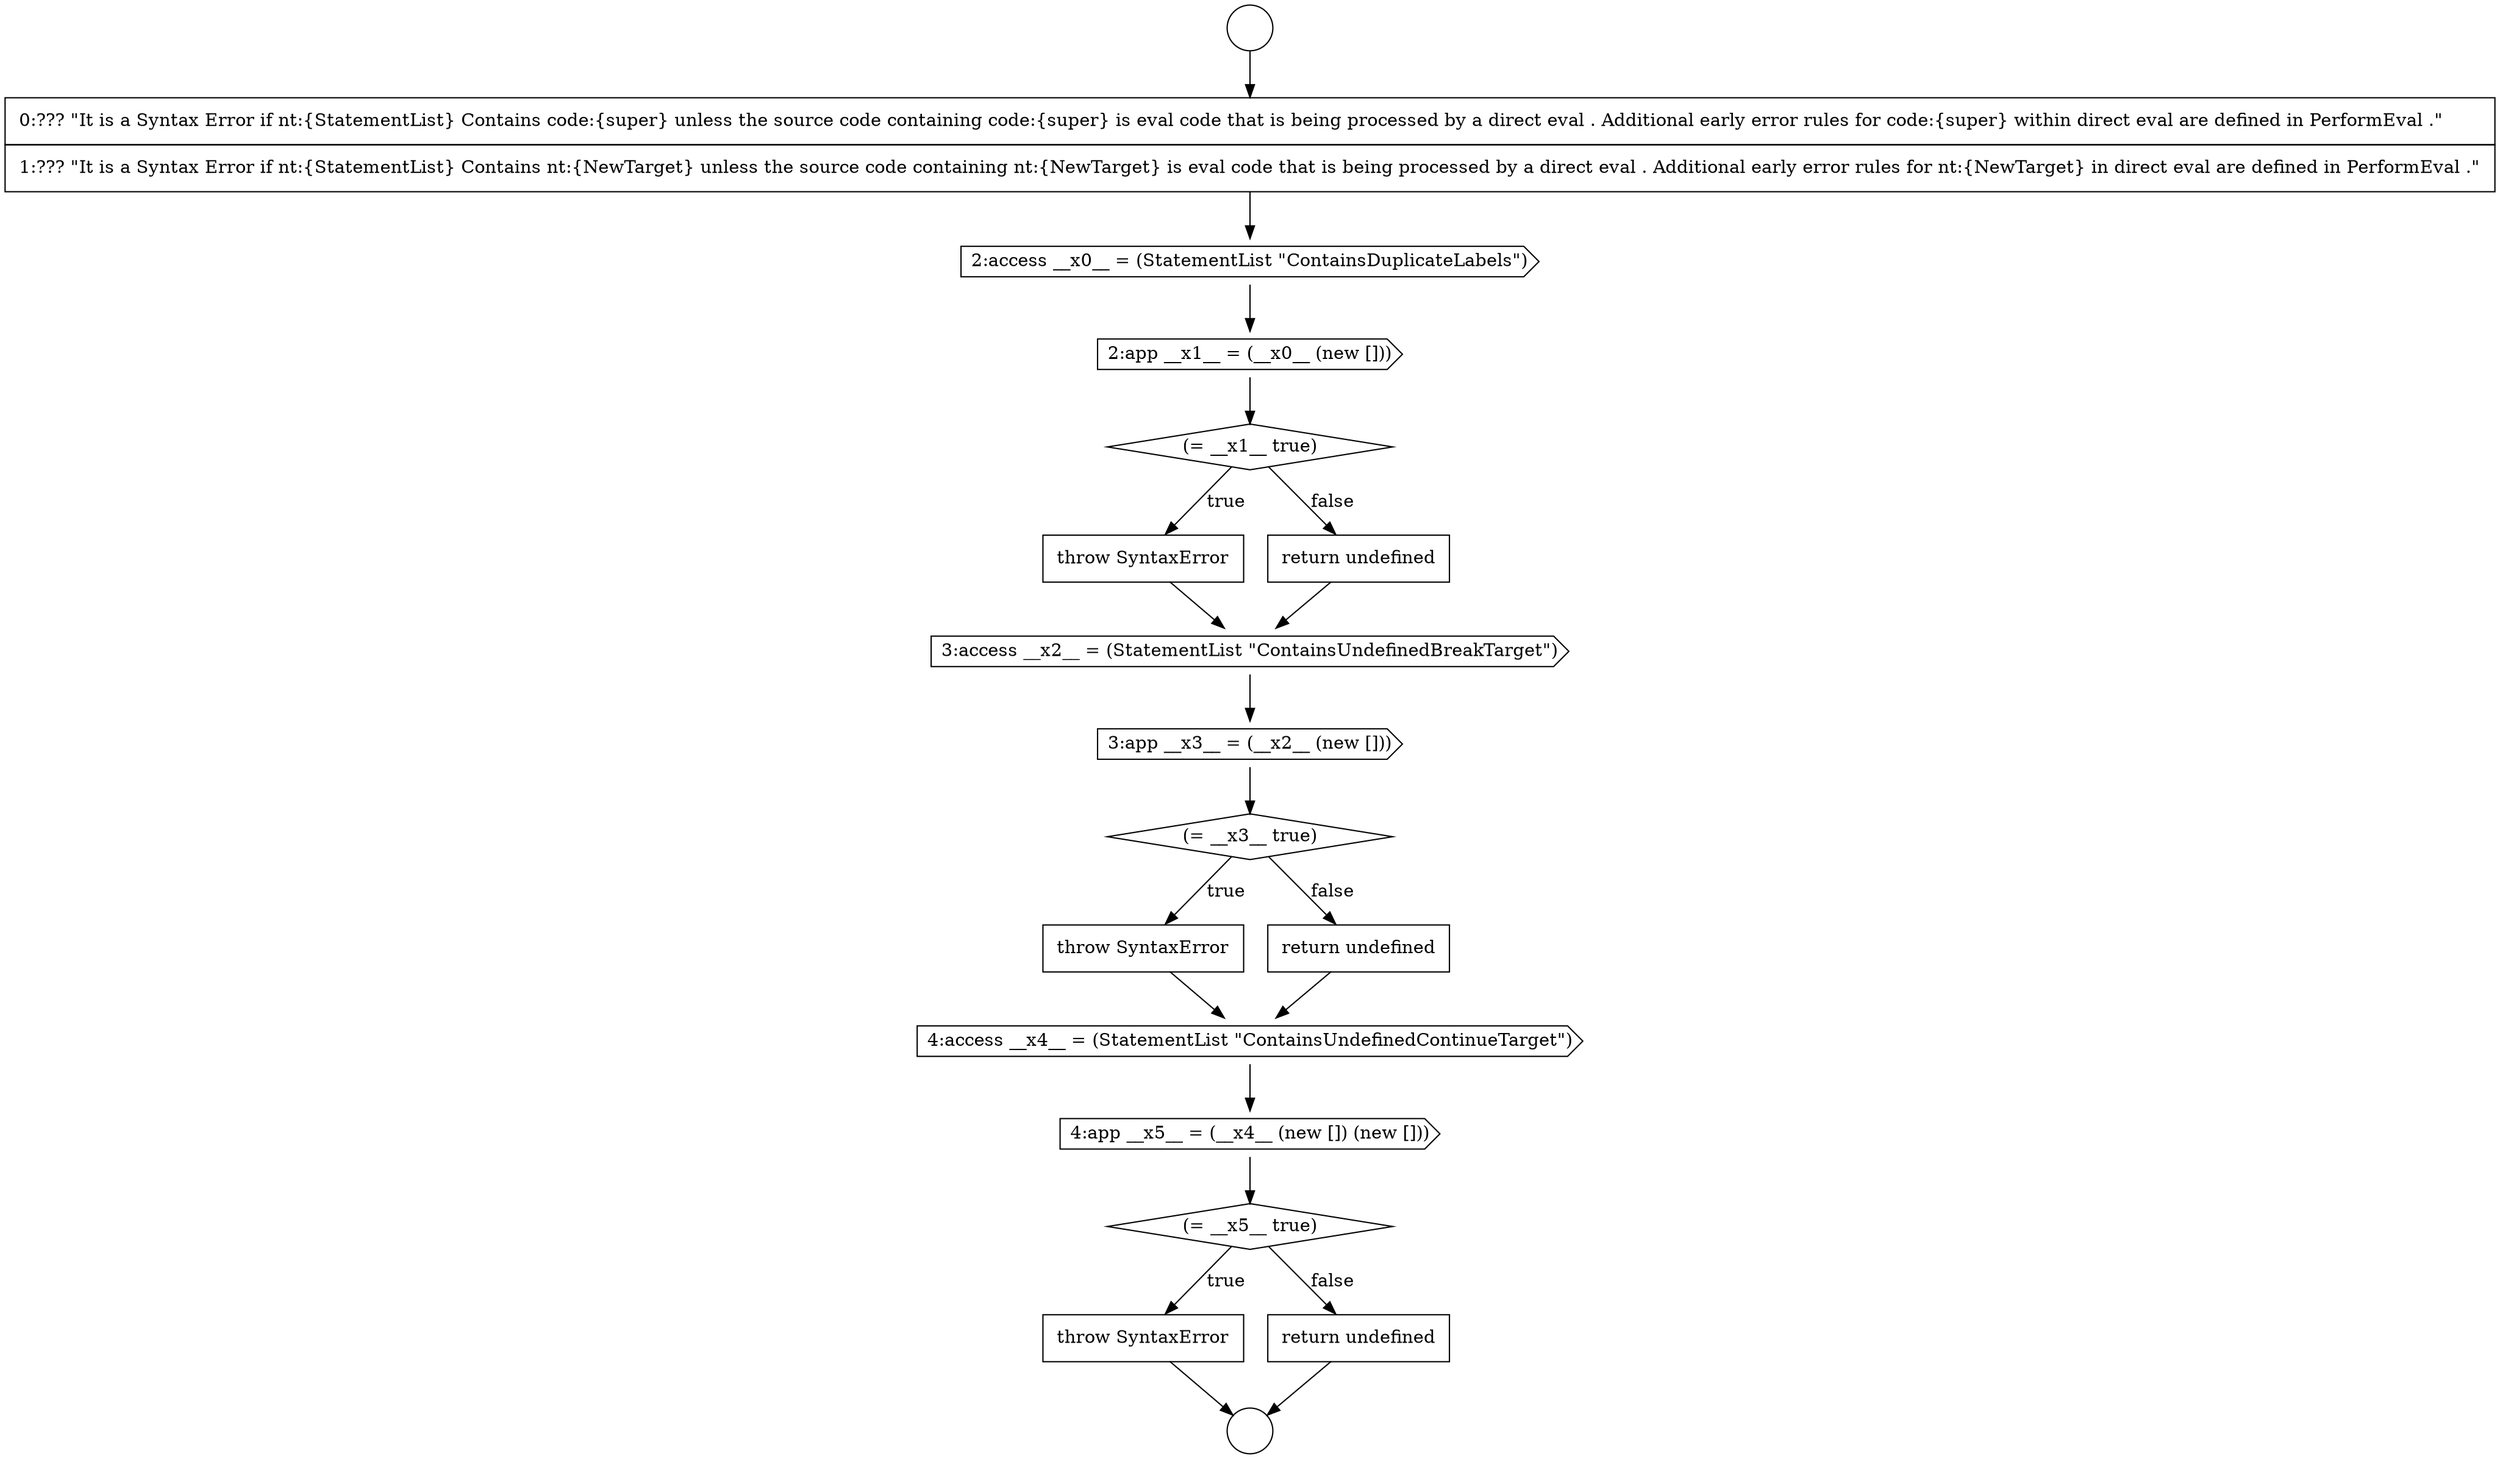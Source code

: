 digraph {
  node18416 [shape=none, margin=0, label=<<font color="black">
    <table border="0" cellborder="1" cellspacing="0" cellpadding="10">
      <tr><td align="left">throw SyntaxError</td></tr>
    </table>
  </font>> color="black" fillcolor="white" style=filled]
  node18424 [shape=cds, label=<<font color="black">4:app __x5__ = (__x4__ (new []) (new []))</font>> color="black" fillcolor="white" style=filled]
  node18411 [shape=circle label=" " color="black" fillcolor="white" style=filled]
  node18415 [shape=diamond, label=<<font color="black">(= __x1__ true)</font>> color="black" fillcolor="white" style=filled]
  node18421 [shape=none, margin=0, label=<<font color="black">
    <table border="0" cellborder="1" cellspacing="0" cellpadding="10">
      <tr><td align="left">throw SyntaxError</td></tr>
    </table>
  </font>> color="black" fillcolor="white" style=filled]
  node18414 [shape=cds, label=<<font color="black">2:app __x1__ = (__x0__ (new []))</font>> color="black" fillcolor="white" style=filled]
  node18422 [shape=none, margin=0, label=<<font color="black">
    <table border="0" cellborder="1" cellspacing="0" cellpadding="10">
      <tr><td align="left">return undefined</td></tr>
    </table>
  </font>> color="black" fillcolor="white" style=filled]
  node18413 [shape=cds, label=<<font color="black">2:access __x0__ = (StatementList &quot;ContainsDuplicateLabels&quot;)</font>> color="black" fillcolor="white" style=filled]
  node18426 [shape=none, margin=0, label=<<font color="black">
    <table border="0" cellborder="1" cellspacing="0" cellpadding="10">
      <tr><td align="left">throw SyntaxError</td></tr>
    </table>
  </font>> color="black" fillcolor="white" style=filled]
  node18423 [shape=cds, label=<<font color="black">4:access __x4__ = (StatementList &quot;ContainsUndefinedContinueTarget&quot;)</font>> color="black" fillcolor="white" style=filled]
  node18425 [shape=diamond, label=<<font color="black">(= __x5__ true)</font>> color="black" fillcolor="white" style=filled]
  node18420 [shape=diamond, label=<<font color="black">(= __x3__ true)</font>> color="black" fillcolor="white" style=filled]
  node18417 [shape=none, margin=0, label=<<font color="black">
    <table border="0" cellborder="1" cellspacing="0" cellpadding="10">
      <tr><td align="left">return undefined</td></tr>
    </table>
  </font>> color="black" fillcolor="white" style=filled]
  node18412 [shape=none, margin=0, label=<<font color="black">
    <table border="0" cellborder="1" cellspacing="0" cellpadding="10">
      <tr><td align="left">0:??? &quot;It is a Syntax Error if nt:{StatementList} Contains code:{super} unless the source code containing code:{super} is eval code that is being processed by a direct eval . Additional early error rules for code:{super} within direct eval are defined in PerformEval .&quot;</td></tr>
      <tr><td align="left">1:??? &quot;It is a Syntax Error if nt:{StatementList} Contains nt:{NewTarget} unless the source code containing nt:{NewTarget} is eval code that is being processed by a direct eval . Additional early error rules for nt:{NewTarget} in direct eval are defined in PerformEval .&quot;</td></tr>
    </table>
  </font>> color="black" fillcolor="white" style=filled]
  node18427 [shape=none, margin=0, label=<<font color="black">
    <table border="0" cellborder="1" cellspacing="0" cellpadding="10">
      <tr><td align="left">return undefined</td></tr>
    </table>
  </font>> color="black" fillcolor="white" style=filled]
  node18418 [shape=cds, label=<<font color="black">3:access __x2__ = (StatementList &quot;ContainsUndefinedBreakTarget&quot;)</font>> color="black" fillcolor="white" style=filled]
  node18419 [shape=cds, label=<<font color="black">3:app __x3__ = (__x2__ (new []))</font>> color="black" fillcolor="white" style=filled]
  node18410 [shape=circle label=" " color="black" fillcolor="white" style=filled]
  node18410 -> node18412 [ color="black"]
  node18415 -> node18416 [label=<<font color="black">true</font>> color="black"]
  node18415 -> node18417 [label=<<font color="black">false</font>> color="black"]
  node18427 -> node18411 [ color="black"]
  node18424 -> node18425 [ color="black"]
  node18425 -> node18426 [label=<<font color="black">true</font>> color="black"]
  node18425 -> node18427 [label=<<font color="black">false</font>> color="black"]
  node18412 -> node18413 [ color="black"]
  node18423 -> node18424 [ color="black"]
  node18419 -> node18420 [ color="black"]
  node18422 -> node18423 [ color="black"]
  node18421 -> node18423 [ color="black"]
  node18418 -> node18419 [ color="black"]
  node18413 -> node18414 [ color="black"]
  node18426 -> node18411 [ color="black"]
  node18414 -> node18415 [ color="black"]
  node18417 -> node18418 [ color="black"]
  node18416 -> node18418 [ color="black"]
  node18420 -> node18421 [label=<<font color="black">true</font>> color="black"]
  node18420 -> node18422 [label=<<font color="black">false</font>> color="black"]
}
